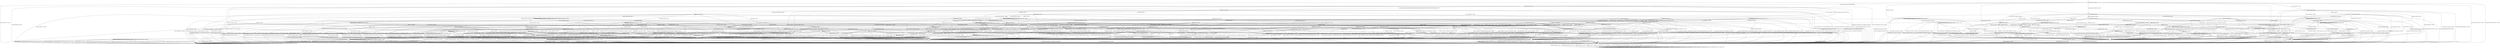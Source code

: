 digraph g {

	s0 [shape="circle" label="s0"];
	s1 [shape="circle" label="s1"];
	s2 [shape="circle" label="s2"];
	s3 [shape="circle" label="s3"];
	s4 [shape="circle" label="s4"];
	s5 [shape="circle" label="s5"];
	s6 [shape="circle" label="s6"];
	s7 [shape="circle" label="s7"];
	s8 [shape="circle" label="s8"];
	s9 [shape="circle" label="s9"];
	s10 [shape="circle" label="s10"];
	s11 [shape="circle" label="s11"];
	s12 [shape="circle" label="s12"];
	s13 [shape="circle" label="s13"];
	s14 [shape="circle" label="s14"];
	s15 [shape="circle" label="s15"];
	s16 [shape="circle" label="s16"];
	s17 [shape="circle" label="s17"];
	s18 [shape="circle" label="s18"];
	s19 [shape="circle" label="s19"];
	s20 [shape="circle" label="s20"];
	s21 [shape="circle" label="s21"];
	s22 [shape="circle" label="s22"];
	s23 [shape="circle" label="s23"];
	s24 [shape="circle" label="s24"];
	s25 [shape="circle" label="s25"];
	s26 [shape="circle" label="s26"];
	s27 [shape="circle" label="s27"];
	s28 [shape="circle" label="s28"];
	s29 [shape="circle" label="s29"];
	s30 [shape="circle" label="s30"];
	s31 [shape="circle" label="s31"];
	s32 [shape="circle" label="s32"];
	s33 [shape="circle" label="s33"];
	s34 [shape="circle" label="s34"];
	s35 [shape="circle" label="s35"];
	s36 [shape="circle" label="s36"];
	s37 [shape="circle" label="s37"];
	s38 [shape="circle" label="s38"];
	s39 [shape="circle" label="s39"];
	s40 [shape="circle" label="s40"];
	s41 [shape="circle" label="s41"];
	s42 [shape="circle" label="s42"];
	s43 [shape="circle" label="s43"];
	s44 [shape="circle" label="s44"];
	s45 [shape="circle" label="s45"];
	s46 [shape="circle" label="s46"];
	s47 [shape="circle" label="s47"];
	s48 [shape="circle" label="s48"];
	s49 [shape="circle" label="s49"];
	s50 [shape="circle" label="s50"];
	s51 [shape="circle" label="s51"];
	s52 [shape="circle" label="s52"];
	s53 [shape="circle" label="s53"];
	s54 [shape="circle" label="s54"];
	s55 [shape="circle" label="s55"];
	s56 [shape="circle" label="s56"];
	s57 [shape="circle" label="s57"];
	s58 [shape="circle" label="s58"];
	s59 [shape="circle" label="s59"];
	s60 [shape="circle" label="s60"];
	s61 [shape="circle" label="s61"];
	s62 [shape="circle" label="s62"];
	s63 [shape="circle" label="s63"];
	s64 [shape="circle" label="s64"];
	s65 [shape="circle" label="s65"];
	s66 [shape="circle" label="s66"];
	s67 [shape="circle" label="s67"];
	s68 [shape="circle" label="s68"];
	s69 [shape="circle" label="s69"];
	s70 [shape="circle" label="s70"];
	s71 [shape="circle" label="s71"];
	s72 [shape="circle" label="s72"];
	s73 [shape="circle" label="s73"];
	s74 [shape="circle" label="s74"];
	s75 [shape="circle" label="s75"];
	s76 [shape="circle" label="s76"];
	s77 [shape="circle" label="s77"];
	s78 [shape="circle" label="s78"];
	s79 [shape="circle" label="s79"];
	s80 [shape="circle" label="s80"];
	s81 [shape="circle" label="s81"];
	s82 [shape="circle" label="s82"];
	s0 -> s2 [label="ECDH_CLIENT_HELLO / HELLO_VERIFY_REQUEST"];
	s0 -> s26 [label="ECDH_CLIENT_KEY_EXCHANGE / TIMEOUT"];
	s0 -> s1 [label="CHANGE_CIPHER_SPEC / TIMEOUT"];
	s0 -> s19 [label="FINISHED / TIMEOUT"];
	s0 -> s0 [label="APPLICATION / TIMEOUT"];
	s0 -> s35 [label="CERTIFICATE / TIMEOUT"];
	s0 -> s30 [label="EMPTY_CERTIFICATE / TIMEOUT"];
	s0 -> s19 [label="CERTIFICATE_VERIFY / TIMEOUT"];
	s0 -> s5 [label="Alert(WARNING,CLOSE_NOTIFY) / TIMEOUT"];
	s0 -> s5 [label="Alert(FATAL,UNEXPECTED_MESSAGE) / TIMEOUT"];
	s1 -> s1 [label="ECDH_CLIENT_HELLO / TIMEOUT"];
	s1 -> s1 [label="ECDH_CLIENT_KEY_EXCHANGE / TIMEOUT"];
	s1 -> s1 [label="CHANGE_CIPHER_SPEC / TIMEOUT"];
	s1 -> s1 [label="FINISHED / TIMEOUT"];
	s1 -> s1 [label="APPLICATION / TIMEOUT"];
	s1 -> s1 [label="CERTIFICATE / TIMEOUT"];
	s1 -> s1 [label="EMPTY_CERTIFICATE / TIMEOUT"];
	s1 -> s1 [label="CERTIFICATE_VERIFY / TIMEOUT"];
	s1 -> s1 [label="Alert(WARNING,CLOSE_NOTIFY) / TIMEOUT"];
	s1 -> s1 [label="Alert(FATAL,UNEXPECTED_MESSAGE) / TIMEOUT"];
	s2 -> s3 [label="ECDH_CLIENT_HELLO / SERVER_HELLO,CERTIFICATE,ECDHE_SERVER_KEY_EXCHANGE,CERTIFICATE_REQUEST,SERVER_HELLO_DONE"];
	s2 -> s22 [label="ECDH_CLIENT_KEY_EXCHANGE / TIMEOUT"];
	s2 -> s1 [label="CHANGE_CIPHER_SPEC / TIMEOUT"];
	s2 -> s4 [label="FINISHED / TIMEOUT"];
	s2 -> s2 [label="APPLICATION / TIMEOUT"];
	s2 -> s24 [label="CERTIFICATE / TIMEOUT"];
	s2 -> s16 [label="EMPTY_CERTIFICATE / TIMEOUT"];
	s2 -> s4 [label="CERTIFICATE_VERIFY / TIMEOUT"];
	s2 -> s5 [label="Alert(WARNING,CLOSE_NOTIFY) / Alert(WARNING,CLOSE_NOTIFY)"];
	s2 -> s5 [label="Alert(FATAL,UNEXPECTED_MESSAGE) / TIMEOUT"];
	s3 -> s5 [label="ECDH_CLIENT_HELLO / Alert(FATAL,UNEXPECTED_MESSAGE)"];
	s3 -> s20 [label="ECDH_CLIENT_KEY_EXCHANGE / TIMEOUT"];
	s3 -> s1 [label="CHANGE_CIPHER_SPEC / TIMEOUT"];
	s3 -> s4 [label="FINISHED / TIMEOUT"];
	s3 -> s3 [label="APPLICATION / TIMEOUT"];
	s3 -> s7 [label="CERTIFICATE / TIMEOUT"];
	s3 -> s11 [label="EMPTY_CERTIFICATE / TIMEOUT"];
	s3 -> s4 [label="CERTIFICATE_VERIFY / TIMEOUT"];
	s3 -> s5 [label="Alert(WARNING,CLOSE_NOTIFY) / Alert(WARNING,CLOSE_NOTIFY)"];
	s3 -> s5 [label="Alert(FATAL,UNEXPECTED_MESSAGE) / TIMEOUT"];
	s4 -> s4 [label="ECDH_CLIENT_HELLO / TIMEOUT"];
	s4 -> s4 [label="ECDH_CLIENT_KEY_EXCHANGE / TIMEOUT"];
	s4 -> s1 [label="CHANGE_CIPHER_SPEC / TIMEOUT"];
	s4 -> s4 [label="FINISHED / TIMEOUT"];
	s4 -> s4 [label="APPLICATION / TIMEOUT"];
	s4 -> s4 [label="CERTIFICATE / TIMEOUT"];
	s4 -> s4 [label="EMPTY_CERTIFICATE / TIMEOUT"];
	s4 -> s4 [label="CERTIFICATE_VERIFY / TIMEOUT"];
	s4 -> s5 [label="Alert(WARNING,CLOSE_NOTIFY) / Alert(WARNING,CLOSE_NOTIFY)"];
	s4 -> s5 [label="Alert(FATAL,UNEXPECTED_MESSAGE) / TIMEOUT"];
	s5 -> s6 [label="ECDH_CLIENT_HELLO / TIMEOUT"];
	s5 -> s6 [label="ECDH_CLIENT_KEY_EXCHANGE / TIMEOUT"];
	s5 -> s6 [label="CHANGE_CIPHER_SPEC / TIMEOUT"];
	s5 -> s6 [label="FINISHED / TIMEOUT"];
	s5 -> s6 [label="APPLICATION / TIMEOUT"];
	s5 -> s6 [label="CERTIFICATE / TIMEOUT"];
	s5 -> s6 [label="EMPTY_CERTIFICATE / TIMEOUT"];
	s5 -> s6 [label="CERTIFICATE_VERIFY / TIMEOUT"];
	s5 -> s6 [label="Alert(WARNING,CLOSE_NOTIFY) / TIMEOUT"];
	s5 -> s6 [label="Alert(FATAL,UNEXPECTED_MESSAGE) / TIMEOUT"];
	s6 -> s6 [label="ECDH_CLIENT_HELLO / SOCKET_CLOSED"];
	s6 -> s6 [label="ECDH_CLIENT_KEY_EXCHANGE / SOCKET_CLOSED"];
	s6 -> s6 [label="CHANGE_CIPHER_SPEC / SOCKET_CLOSED"];
	s6 -> s6 [label="FINISHED / SOCKET_CLOSED"];
	s6 -> s6 [label="APPLICATION / SOCKET_CLOSED"];
	s6 -> s6 [label="CERTIFICATE / SOCKET_CLOSED"];
	s6 -> s6 [label="EMPTY_CERTIFICATE / SOCKET_CLOSED"];
	s6 -> s6 [label="CERTIFICATE_VERIFY / SOCKET_CLOSED"];
	s6 -> s6 [label="Alert(WARNING,CLOSE_NOTIFY) / SOCKET_CLOSED"];
	s6 -> s6 [label="Alert(FATAL,UNEXPECTED_MESSAGE) / SOCKET_CLOSED"];
	s7 -> s24 [label="ECDH_CLIENT_HELLO / TIMEOUT"];
	s7 -> s8 [label="ECDH_CLIENT_KEY_EXCHANGE / TIMEOUT"];
	s7 -> s1 [label="CHANGE_CIPHER_SPEC / TIMEOUT"];
	s7 -> s24 [label="FINISHED / TIMEOUT"];
	s7 -> s7 [label="APPLICATION / TIMEOUT"];
	s7 -> s4 [label="CERTIFICATE / TIMEOUT"];
	s7 -> s4 [label="EMPTY_CERTIFICATE / TIMEOUT"];
	s7 -> s18 [label="CERTIFICATE_VERIFY / TIMEOUT"];
	s7 -> s5 [label="Alert(WARNING,CLOSE_NOTIFY) / Alert(WARNING,CLOSE_NOTIFY)"];
	s7 -> s5 [label="Alert(FATAL,UNEXPECTED_MESSAGE) / TIMEOUT"];
	s8 -> s25 [label="ECDH_CLIENT_HELLO / TIMEOUT"];
	s8 -> s4 [label="ECDH_CLIENT_KEY_EXCHANGE / TIMEOUT"];
	s8 -> s1 [label="CHANGE_CIPHER_SPEC / TIMEOUT"];
	s8 -> s25 [label="FINISHED / TIMEOUT"];
	s8 -> s8 [label="APPLICATION / TIMEOUT"];
	s8 -> s4 [label="CERTIFICATE / TIMEOUT"];
	s8 -> s4 [label="EMPTY_CERTIFICATE / TIMEOUT"];
	s8 -> s9 [label="CERTIFICATE_VERIFY / TIMEOUT"];
	s8 -> s5 [label="Alert(WARNING,CLOSE_NOTIFY) / Alert(WARNING,CLOSE_NOTIFY)"];
	s8 -> s5 [label="Alert(FATAL,UNEXPECTED_MESSAGE) / TIMEOUT"];
	s9 -> s17 [label="ECDH_CLIENT_HELLO / TIMEOUT"];
	s9 -> s4 [label="ECDH_CLIENT_KEY_EXCHANGE / TIMEOUT"];
	s9 -> s10 [label="CHANGE_CIPHER_SPEC / TIMEOUT"];
	s9 -> s64 [label="FINISHED / TIMEOUT"];
	s9 -> s9 [label="APPLICATION / TIMEOUT"];
	s9 -> s4 [label="CERTIFICATE / TIMEOUT"];
	s9 -> s4 [label="EMPTY_CERTIFICATE / TIMEOUT"];
	s9 -> s4 [label="CERTIFICATE_VERIFY / TIMEOUT"];
	s9 -> s5 [label="Alert(WARNING,CLOSE_NOTIFY) / Alert(WARNING,CLOSE_NOTIFY)"];
	s9 -> s5 [label="Alert(FATAL,UNEXPECTED_MESSAGE) / TIMEOUT"];
	s10 -> s4 [label="ECDH_CLIENT_HELLO / TIMEOUT"];
	s10 -> s4 [label="ECDH_CLIENT_KEY_EXCHANGE / TIMEOUT"];
	s10 -> s1 [label="CHANGE_CIPHER_SPEC / TIMEOUT"];
	s10 -> s15 [label="FINISHED / CHANGE_CIPHER_SPEC,FINISHED,CHANGE_CIPHER_SPEC,FINISHED"];
	s10 -> s10 [label="APPLICATION / TIMEOUT"];
	s10 -> s4 [label="CERTIFICATE / TIMEOUT"];
	s10 -> s4 [label="EMPTY_CERTIFICATE / TIMEOUT"];
	s10 -> s4 [label="CERTIFICATE_VERIFY / TIMEOUT"];
	s10 -> s10 [label="Alert(WARNING,CLOSE_NOTIFY) / TIMEOUT"];
	s10 -> s10 [label="Alert(FATAL,UNEXPECTED_MESSAGE) / TIMEOUT"];
	s11 -> s71 [label="ECDH_CLIENT_HELLO / TIMEOUT"];
	s11 -> s31 [label="ECDH_CLIENT_KEY_EXCHANGE / TIMEOUT"];
	s11 -> s14 [label="CHANGE_CIPHER_SPEC / TIMEOUT"];
	s11 -> s39 [label="FINISHED / TIMEOUT"];
	s11 -> s11 [label="APPLICATION / TIMEOUT"];
	s11 -> s4 [label="CERTIFICATE / TIMEOUT"];
	s11 -> s4 [label="EMPTY_CERTIFICATE / TIMEOUT"];
	s11 -> s12 [label="CERTIFICATE_VERIFY / TIMEOUT"];
	s11 -> s5 [label="Alert(WARNING,CLOSE_NOTIFY) / Alert(WARNING,CLOSE_NOTIFY)"];
	s11 -> s5 [label="Alert(FATAL,UNEXPECTED_MESSAGE) / TIMEOUT"];
	s12 -> s69 [label="ECDH_CLIENT_HELLO / TIMEOUT"];
	s12 -> s61 [label="ECDH_CLIENT_KEY_EXCHANGE / TIMEOUT"];
	s12 -> s13 [label="CHANGE_CIPHER_SPEC / TIMEOUT"];
	s12 -> s54 [label="FINISHED / TIMEOUT"];
	s12 -> s12 [label="APPLICATION / TIMEOUT"];
	s12 -> s4 [label="CERTIFICATE / TIMEOUT"];
	s12 -> s4 [label="EMPTY_CERTIFICATE / TIMEOUT"];
	s12 -> s4 [label="CERTIFICATE_VERIFY / TIMEOUT"];
	s12 -> s5 [label="Alert(WARNING,CLOSE_NOTIFY) / Alert(WARNING,CLOSE_NOTIFY)"];
	s12 -> s5 [label="Alert(FATAL,UNEXPECTED_MESSAGE) / TIMEOUT"];
	s13 -> s5 [label="ECDH_CLIENT_HELLO / Alert(FATAL,HANDSHAKE_FAILURE)"];
	s13 -> s5 [label="ECDH_CLIENT_KEY_EXCHANGE / Alert(FATAL,HANDSHAKE_FAILURE)"];
	s13 -> s1 [label="CHANGE_CIPHER_SPEC / TIMEOUT"];
	s13 -> s5 [label="FINISHED / Alert(FATAL,HANDSHAKE_FAILURE)"];
	s13 -> s13 [label="APPLICATION / TIMEOUT"];
	s13 -> s5 [label="CERTIFICATE / Alert(FATAL,HANDSHAKE_FAILURE)"];
	s13 -> s5 [label="EMPTY_CERTIFICATE / Alert(FATAL,HANDSHAKE_FAILURE)"];
	s13 -> s5 [label="CERTIFICATE_VERIFY / Alert(FATAL,HANDSHAKE_FAILURE)"];
	s13 -> s13 [label="Alert(WARNING,CLOSE_NOTIFY) / TIMEOUT"];
	s13 -> s13 [label="Alert(FATAL,UNEXPECTED_MESSAGE) / TIMEOUT"];
	s14 -> s5 [label="ECDH_CLIENT_HELLO / Alert(FATAL,UNEXPECTED_MESSAGE)"];
	s14 -> s5 [label="ECDH_CLIENT_KEY_EXCHANGE / Alert(FATAL,UNEXPECTED_MESSAGE)"];
	s14 -> s1 [label="CHANGE_CIPHER_SPEC / TIMEOUT"];
	s14 -> s5 [label="FINISHED / Alert(FATAL,UNEXPECTED_MESSAGE)"];
	s14 -> s14 [label="APPLICATION / TIMEOUT"];
	s14 -> s5 [label="CERTIFICATE / Alert(FATAL,UNEXPECTED_MESSAGE)"];
	s14 -> s5 [label="EMPTY_CERTIFICATE / Alert(FATAL,UNEXPECTED_MESSAGE)"];
	s14 -> s5 [label="CERTIFICATE_VERIFY / Alert(FATAL,UNEXPECTED_MESSAGE)"];
	s14 -> s14 [label="Alert(WARNING,CLOSE_NOTIFY) / TIMEOUT"];
	s14 -> s14 [label="Alert(FATAL,UNEXPECTED_MESSAGE) / TIMEOUT"];
	s15 -> s15 [label="ECDH_CLIENT_HELLO / TIMEOUT"];
	s15 -> s15 [label="ECDH_CLIENT_KEY_EXCHANGE / TIMEOUT"];
	s15 -> s1 [label="CHANGE_CIPHER_SPEC / TIMEOUT"];
	s15 -> s15 [label="FINISHED / TIMEOUT"];
	s15 -> s5 [label="APPLICATION / APPLICATION"];
	s15 -> s15 [label="CERTIFICATE / TIMEOUT"];
	s15 -> s15 [label="EMPTY_CERTIFICATE / TIMEOUT"];
	s15 -> s15 [label="CERTIFICATE_VERIFY / TIMEOUT"];
	s15 -> s5 [label="Alert(WARNING,CLOSE_NOTIFY) / TIMEOUT"];
	s15 -> s5 [label="Alert(FATAL,UNEXPECTED_MESSAGE) / TIMEOUT"];
	s16 -> s71 [label="ECDH_CLIENT_HELLO / TIMEOUT"];
	s16 -> s52 [label="ECDH_CLIENT_KEY_EXCHANGE / TIMEOUT"];
	s16 -> s14 [label="CHANGE_CIPHER_SPEC / TIMEOUT"];
	s16 -> s39 [label="FINISHED / TIMEOUT"];
	s16 -> s16 [label="APPLICATION / TIMEOUT"];
	s16 -> s4 [label="CERTIFICATE / TIMEOUT"];
	s16 -> s4 [label="EMPTY_CERTIFICATE / TIMEOUT"];
	s16 -> s42 [label="CERTIFICATE_VERIFY / TIMEOUT"];
	s16 -> s5 [label="Alert(WARNING,CLOSE_NOTIFY) / Alert(WARNING,CLOSE_NOTIFY)"];
	s16 -> s5 [label="Alert(FATAL,UNEXPECTED_MESSAGE) / TIMEOUT"];
	s17 -> s4 [label="ECDH_CLIENT_HELLO / TIMEOUT"];
	s17 -> s4 [label="ECDH_CLIENT_KEY_EXCHANGE / TIMEOUT"];
	s17 -> s14 [label="CHANGE_CIPHER_SPEC / TIMEOUT"];
	s17 -> s45 [label="FINISHED / TIMEOUT"];
	s17 -> s17 [label="APPLICATION / TIMEOUT"];
	s17 -> s4 [label="CERTIFICATE / TIMEOUT"];
	s17 -> s4 [label="EMPTY_CERTIFICATE / TIMEOUT"];
	s17 -> s4 [label="CERTIFICATE_VERIFY / TIMEOUT"];
	s17 -> s5 [label="Alert(WARNING,CLOSE_NOTIFY) / Alert(WARNING,CLOSE_NOTIFY)"];
	s17 -> s5 [label="Alert(FATAL,UNEXPECTED_MESSAGE) / TIMEOUT"];
	s18 -> s76 [label="ECDH_CLIENT_HELLO / TIMEOUT"];
	s18 -> s9 [label="ECDH_CLIENT_KEY_EXCHANGE / TIMEOUT"];
	s18 -> s14 [label="CHANGE_CIPHER_SPEC / TIMEOUT"];
	s18 -> s63 [label="FINISHED / TIMEOUT"];
	s18 -> s18 [label="APPLICATION / TIMEOUT"];
	s18 -> s4 [label="CERTIFICATE / TIMEOUT"];
	s18 -> s4 [label="EMPTY_CERTIFICATE / TIMEOUT"];
	s18 -> s4 [label="CERTIFICATE_VERIFY / TIMEOUT"];
	s18 -> s5 [label="Alert(WARNING,CLOSE_NOTIFY) / Alert(WARNING,CLOSE_NOTIFY)"];
	s18 -> s5 [label="Alert(FATAL,UNEXPECTED_MESSAGE) / TIMEOUT"];
	s19 -> s19 [label="ECDH_CLIENT_HELLO / TIMEOUT"];
	s19 -> s19 [label="ECDH_CLIENT_KEY_EXCHANGE / TIMEOUT"];
	s19 -> s1 [label="CHANGE_CIPHER_SPEC / TIMEOUT"];
	s19 -> s19 [label="FINISHED / TIMEOUT"];
	s19 -> s19 [label="APPLICATION / TIMEOUT"];
	s19 -> s19 [label="CERTIFICATE / TIMEOUT"];
	s19 -> s19 [label="EMPTY_CERTIFICATE / TIMEOUT"];
	s19 -> s19 [label="CERTIFICATE_VERIFY / TIMEOUT"];
	s19 -> s5 [label="Alert(WARNING,CLOSE_NOTIFY) / TIMEOUT"];
	s19 -> s5 [label="Alert(FATAL,UNEXPECTED_MESSAGE) / TIMEOUT"];
	s20 -> s29 [label="ECDH_CLIENT_HELLO / TIMEOUT"];
	s20 -> s4 [label="ECDH_CLIENT_KEY_EXCHANGE / TIMEOUT"];
	s20 -> s21 [label="CHANGE_CIPHER_SPEC / TIMEOUT"];
	s20 -> s34 [label="FINISHED / TIMEOUT"];
	s20 -> s20 [label="APPLICATION / TIMEOUT"];
	s20 -> s32 [label="CERTIFICATE / TIMEOUT"];
	s20 -> s31 [label="EMPTY_CERTIFICATE / TIMEOUT"];
	s20 -> s44 [label="CERTIFICATE_VERIFY / TIMEOUT"];
	s20 -> s5 [label="Alert(WARNING,CLOSE_NOTIFY) / Alert(WARNING,CLOSE_NOTIFY)"];
	s20 -> s5 [label="Alert(FATAL,UNEXPECTED_MESSAGE) / TIMEOUT"];
	s21 -> s29 [label="ECDH_CLIENT_HELLO / TIMEOUT"];
	s21 -> s4 [label="ECDH_CLIENT_KEY_EXCHANGE / TIMEOUT"];
	s21 -> s1 [label="CHANGE_CIPHER_SPEC / TIMEOUT"];
	s21 -> s15 [label="FINISHED / CHANGE_CIPHER_SPEC,FINISHED,CHANGE_CIPHER_SPEC,FINISHED"];
	s21 -> s21 [label="APPLICATION / TIMEOUT"];
	s21 -> s55 [label="CERTIFICATE / TIMEOUT"];
	s21 -> s33 [label="EMPTY_CERTIFICATE / TIMEOUT"];
	s21 -> s23 [label="CERTIFICATE_VERIFY / TIMEOUT"];
	s21 -> s21 [label="Alert(WARNING,CLOSE_NOTIFY) / TIMEOUT"];
	s21 -> s21 [label="Alert(FATAL,UNEXPECTED_MESSAGE) / TIMEOUT"];
	s22 -> s29 [label="ECDH_CLIENT_HELLO / TIMEOUT"];
	s22 -> s4 [label="ECDH_CLIENT_KEY_EXCHANGE / TIMEOUT"];
	s22 -> s14 [label="CHANGE_CIPHER_SPEC / TIMEOUT"];
	s22 -> s34 [label="FINISHED / TIMEOUT"];
	s22 -> s22 [label="APPLICATION / TIMEOUT"];
	s22 -> s52 [label="CERTIFICATE / TIMEOUT"];
	s22 -> s52 [label="EMPTY_CERTIFICATE / TIMEOUT"];
	s22 -> s22 [label="CERTIFICATE_VERIFY / TIMEOUT"];
	s22 -> s5 [label="Alert(WARNING,CLOSE_NOTIFY) / Alert(WARNING,CLOSE_NOTIFY)"];
	s22 -> s5 [label="Alert(FATAL,UNEXPECTED_MESSAGE) / TIMEOUT"];
	s23 -> s23 [label="ECDH_CLIENT_HELLO / TIMEOUT"];
	s23 -> s4 [label="ECDH_CLIENT_KEY_EXCHANGE / TIMEOUT"];
	s23 -> s13 [label="CHANGE_CIPHER_SPEC / TIMEOUT"];
	s23 -> s74 [label="FINISHED / TIMEOUT"];
	s23 -> s4 [label="APPLICATION / TIMEOUT"];
	s23 -> s46 [label="CERTIFICATE / TIMEOUT"];
	s23 -> s46 [label="EMPTY_CERTIFICATE / TIMEOUT"];
	s23 -> s4 [label="CERTIFICATE_VERIFY / TIMEOUT"];
	s23 -> s5 [label="Alert(WARNING,CLOSE_NOTIFY) / Alert(WARNING,CLOSE_NOTIFY)"];
	s23 -> s5 [label="Alert(FATAL,UNEXPECTED_MESSAGE) / TIMEOUT"];
	s24 -> s24 [label="ECDH_CLIENT_HELLO / TIMEOUT"];
	s24 -> s25 [label="ECDH_CLIENT_KEY_EXCHANGE / TIMEOUT"];
	s24 -> s1 [label="CHANGE_CIPHER_SPEC / TIMEOUT"];
	s24 -> s24 [label="FINISHED / TIMEOUT"];
	s24 -> s24 [label="APPLICATION / TIMEOUT"];
	s24 -> s4 [label="CERTIFICATE / TIMEOUT"];
	s24 -> s4 [label="EMPTY_CERTIFICATE / TIMEOUT"];
	s24 -> s42 [label="CERTIFICATE_VERIFY / TIMEOUT"];
	s24 -> s5 [label="Alert(WARNING,CLOSE_NOTIFY) / Alert(WARNING,CLOSE_NOTIFY)"];
	s24 -> s5 [label="Alert(FATAL,UNEXPECTED_MESSAGE) / TIMEOUT"];
	s25 -> s25 [label="ECDH_CLIENT_HELLO / TIMEOUT"];
	s25 -> s4 [label="ECDH_CLIENT_KEY_EXCHANGE / TIMEOUT"];
	s25 -> s1 [label="CHANGE_CIPHER_SPEC / TIMEOUT"];
	s25 -> s25 [label="FINISHED / TIMEOUT"];
	s25 -> s25 [label="APPLICATION / TIMEOUT"];
	s25 -> s4 [label="CERTIFICATE / TIMEOUT"];
	s25 -> s4 [label="EMPTY_CERTIFICATE / TIMEOUT"];
	s25 -> s43 [label="CERTIFICATE_VERIFY / TIMEOUT"];
	s25 -> s5 [label="Alert(WARNING,CLOSE_NOTIFY) / Alert(WARNING,CLOSE_NOTIFY)"];
	s25 -> s5 [label="Alert(FATAL,UNEXPECTED_MESSAGE) / TIMEOUT"];
	s26 -> s62 [label="ECDH_CLIENT_HELLO / TIMEOUT"];
	s26 -> s19 [label="ECDH_CLIENT_KEY_EXCHANGE / TIMEOUT"];
	s26 -> s28 [label="CHANGE_CIPHER_SPEC / TIMEOUT"];
	s26 -> s38 [label="FINISHED / TIMEOUT"];
	s26 -> s26 [label="APPLICATION / TIMEOUT"];
	s26 -> s60 [label="CERTIFICATE / TIMEOUT"];
	s26 -> s60 [label="EMPTY_CERTIFICATE / TIMEOUT"];
	s26 -> s27 [label="CERTIFICATE_VERIFY / TIMEOUT"];
	s26 -> s5 [label="Alert(WARNING,CLOSE_NOTIFY) / TIMEOUT"];
	s26 -> s5 [label="Alert(FATAL,UNEXPECTED_MESSAGE) / TIMEOUT"];
	s27 -> s72 [label="ECDH_CLIENT_HELLO / TIMEOUT"];
	s27 -> s19 [label="ECDH_CLIENT_KEY_EXCHANGE / TIMEOUT"];
	s27 -> s28 [label="CHANGE_CIPHER_SPEC / TIMEOUT"];
	s27 -> s47 [label="FINISHED / TIMEOUT"];
	s27 -> s27 [label="APPLICATION / TIMEOUT"];
	s27 -> s53 [label="CERTIFICATE / TIMEOUT"];
	s27 -> s53 [label="EMPTY_CERTIFICATE / TIMEOUT"];
	s27 -> s19 [label="CERTIFICATE_VERIFY / TIMEOUT"];
	s27 -> s5 [label="Alert(WARNING,CLOSE_NOTIFY) / TIMEOUT"];
	s27 -> s5 [label="Alert(FATAL,UNEXPECTED_MESSAGE) / TIMEOUT"];
	s28 -> s5 [label="ECDH_CLIENT_HELLO / TIMEOUT"];
	s28 -> s5 [label="ECDH_CLIENT_KEY_EXCHANGE / TIMEOUT"];
	s28 -> s1 [label="CHANGE_CIPHER_SPEC / TIMEOUT"];
	s28 -> s5 [label="FINISHED / TIMEOUT"];
	s28 -> s28 [label="APPLICATION / TIMEOUT"];
	s28 -> s5 [label="CERTIFICATE / TIMEOUT"];
	s28 -> s5 [label="EMPTY_CERTIFICATE / TIMEOUT"];
	s28 -> s5 [label="CERTIFICATE_VERIFY / TIMEOUT"];
	s28 -> s28 [label="Alert(WARNING,CLOSE_NOTIFY) / TIMEOUT"];
	s28 -> s28 [label="Alert(FATAL,UNEXPECTED_MESSAGE) / TIMEOUT"];
	s29 -> s4 [label="ECDH_CLIENT_HELLO / TIMEOUT"];
	s29 -> s4 [label="ECDH_CLIENT_KEY_EXCHANGE / TIMEOUT"];
	s29 -> s14 [label="CHANGE_CIPHER_SPEC / TIMEOUT"];
	s29 -> s58 [label="FINISHED / TIMEOUT"];
	s29 -> s29 [label="APPLICATION / TIMEOUT"];
	s29 -> s50 [label="CERTIFICATE / TIMEOUT"];
	s29 -> s50 [label="EMPTY_CERTIFICATE / TIMEOUT"];
	s29 -> s29 [label="CERTIFICATE_VERIFY / TIMEOUT"];
	s29 -> s5 [label="Alert(WARNING,CLOSE_NOTIFY) / Alert(WARNING,CLOSE_NOTIFY)"];
	s29 -> s5 [label="Alert(FATAL,UNEXPECTED_MESSAGE) / TIMEOUT"];
	s30 -> s68 [label="ECDH_CLIENT_HELLO / TIMEOUT"];
	s30 -> s60 [label="ECDH_CLIENT_KEY_EXCHANGE / TIMEOUT"];
	s30 -> s28 [label="CHANGE_CIPHER_SPEC / TIMEOUT"];
	s30 -> s79 [label="FINISHED / TIMEOUT"];
	s30 -> s30 [label="APPLICATION / TIMEOUT"];
	s30 -> s19 [label="CERTIFICATE / TIMEOUT"];
	s30 -> s19 [label="EMPTY_CERTIFICATE / TIMEOUT"];
	s30 -> s41 [label="CERTIFICATE_VERIFY / TIMEOUT"];
	s30 -> s5 [label="Alert(WARNING,CLOSE_NOTIFY) / TIMEOUT"];
	s30 -> s5 [label="Alert(FATAL,UNEXPECTED_MESSAGE) / TIMEOUT"];
	s31 -> s50 [label="ECDH_CLIENT_HELLO / TIMEOUT"];
	s31 -> s4 [label="ECDH_CLIENT_KEY_EXCHANGE / TIMEOUT"];
	s31 -> s10 [label="CHANGE_CIPHER_SPEC / TIMEOUT"];
	s31 -> s49 [label="FINISHED / TIMEOUT"];
	s31 -> s31 [label="APPLICATION / TIMEOUT"];
	s31 -> s4 [label="CERTIFICATE / TIMEOUT"];
	s31 -> s4 [label="EMPTY_CERTIFICATE / TIMEOUT"];
	s31 -> s61 [label="CERTIFICATE_VERIFY / TIMEOUT"];
	s31 -> s5 [label="Alert(WARNING,CLOSE_NOTIFY) / Alert(WARNING,CLOSE_NOTIFY)"];
	s31 -> s5 [label="Alert(FATAL,UNEXPECTED_MESSAGE) / TIMEOUT"];
	s32 -> s50 [label="ECDH_CLIENT_HELLO / TIMEOUT"];
	s32 -> s4 [label="ECDH_CLIENT_KEY_EXCHANGE / TIMEOUT"];
	s32 -> s10 [label="CHANGE_CIPHER_SPEC / TIMEOUT"];
	s32 -> s49 [label="FINISHED / TIMEOUT"];
	s32 -> s32 [label="APPLICATION / TIMEOUT"];
	s32 -> s4 [label="CERTIFICATE / TIMEOUT"];
	s32 -> s4 [label="EMPTY_CERTIFICATE / TIMEOUT"];
	s32 -> s9 [label="CERTIFICATE_VERIFY / TIMEOUT"];
	s32 -> s5 [label="Alert(WARNING,CLOSE_NOTIFY) / Alert(WARNING,CLOSE_NOTIFY)"];
	s32 -> s5 [label="Alert(FATAL,UNEXPECTED_MESSAGE) / TIMEOUT"];
	s33 -> s50 [label="ECDH_CLIENT_HELLO / TIMEOUT"];
	s33 -> s4 [label="ECDH_CLIENT_KEY_EXCHANGE / TIMEOUT"];
	s33 -> s14 [label="CHANGE_CIPHER_SPEC / TIMEOUT"];
	s33 -> s36 [label="FINISHED / TIMEOUT"];
	s33 -> s4 [label="APPLICATION / TIMEOUT"];
	s33 -> s4 [label="CERTIFICATE / TIMEOUT"];
	s33 -> s4 [label="EMPTY_CERTIFICATE / TIMEOUT"];
	s33 -> s46 [label="CERTIFICATE_VERIFY / TIMEOUT"];
	s33 -> s5 [label="Alert(WARNING,CLOSE_NOTIFY) / Alert(WARNING,CLOSE_NOTIFY)"];
	s33 -> s5 [label="Alert(FATAL,UNEXPECTED_MESSAGE) / TIMEOUT"];
	s34 -> s58 [label="ECDH_CLIENT_HELLO / TIMEOUT"];
	s34 -> s4 [label="ECDH_CLIENT_KEY_EXCHANGE / TIMEOUT"];
	s34 -> s14 [label="CHANGE_CIPHER_SPEC / TIMEOUT"];
	s34 -> s4 [label="FINISHED / TIMEOUT"];
	s34 -> s34 [label="APPLICATION / TIMEOUT"];
	s34 -> s49 [label="CERTIFICATE / TIMEOUT"];
	s34 -> s49 [label="EMPTY_CERTIFICATE / TIMEOUT"];
	s34 -> s34 [label="CERTIFICATE_VERIFY / TIMEOUT"];
	s34 -> s5 [label="Alert(WARNING,CLOSE_NOTIFY) / Alert(WARNING,CLOSE_NOTIFY)"];
	s34 -> s5 [label="Alert(FATAL,UNEXPECTED_MESSAGE) / TIMEOUT"];
	s35 -> s35 [label="ECDH_CLIENT_HELLO / TIMEOUT"];
	s35 -> s77 [label="ECDH_CLIENT_KEY_EXCHANGE / TIMEOUT"];
	s35 -> s1 [label="CHANGE_CIPHER_SPEC / TIMEOUT"];
	s35 -> s35 [label="FINISHED / TIMEOUT"];
	s35 -> s35 [label="APPLICATION / TIMEOUT"];
	s35 -> s19 [label="CERTIFICATE / TIMEOUT"];
	s35 -> s19 [label="EMPTY_CERTIFICATE / TIMEOUT"];
	s35 -> s41 [label="CERTIFICATE_VERIFY / TIMEOUT"];
	s35 -> s5 [label="Alert(WARNING,CLOSE_NOTIFY) / TIMEOUT"];
	s35 -> s5 [label="Alert(FATAL,UNEXPECTED_MESSAGE) / TIMEOUT"];
	s36 -> s36 [label="ECDH_CLIENT_HELLO / TIMEOUT"];
	s36 -> s4 [label="ECDH_CLIENT_KEY_EXCHANGE / TIMEOUT"];
	s36 -> s37 [label="CHANGE_CIPHER_SPEC / TIMEOUT"];
	s36 -> s4 [label="FINISHED / TIMEOUT"];
	s36 -> s4 [label="APPLICATION / TIMEOUT"];
	s36 -> s4 [label="CERTIFICATE / TIMEOUT"];
	s36 -> s4 [label="EMPTY_CERTIFICATE / TIMEOUT"];
	s36 -> s40 [label="CERTIFICATE_VERIFY / TIMEOUT"];
	s36 -> s5 [label="Alert(WARNING,CLOSE_NOTIFY) / Alert(WARNING,CLOSE_NOTIFY)"];
	s36 -> s5 [label="Alert(FATAL,UNEXPECTED_MESSAGE) / TIMEOUT"];
	s37 -> s1 [label="ECDH_CLIENT_HELLO / CHANGE_CIPHER_SPEC,FINISHED,CHANGE_CIPHER_SPEC,FINISHED"];
	s37 -> s1 [label="ECDH_CLIENT_KEY_EXCHANGE / CHANGE_CIPHER_SPEC,FINISHED,CHANGE_CIPHER_SPEC,FINISHED"];
	s37 -> s1 [label="CHANGE_CIPHER_SPEC / TIMEOUT"];
	s37 -> s1 [label="FINISHED / CHANGE_CIPHER_SPEC,FINISHED,CHANGE_CIPHER_SPEC,FINISHED"];
	s37 -> s37 [label="APPLICATION / TIMEOUT"];
	s37 -> s1 [label="CERTIFICATE / CHANGE_CIPHER_SPEC,FINISHED,CHANGE_CIPHER_SPEC,FINISHED"];
	s37 -> s1 [label="EMPTY_CERTIFICATE / CHANGE_CIPHER_SPEC,FINISHED,CHANGE_CIPHER_SPEC,FINISHED"];
	s37 -> s1 [label="CERTIFICATE_VERIFY / CHANGE_CIPHER_SPEC,FINISHED,CHANGE_CIPHER_SPEC,FINISHED"];
	s37 -> s37 [label="Alert(WARNING,CLOSE_NOTIFY) / TIMEOUT"];
	s37 -> s37 [label="Alert(FATAL,UNEXPECTED_MESSAGE) / TIMEOUT"];
	s38 -> s38 [label="ECDH_CLIENT_HELLO / TIMEOUT"];
	s38 -> s19 [label="ECDH_CLIENT_KEY_EXCHANGE / TIMEOUT"];
	s38 -> s28 [label="CHANGE_CIPHER_SPEC / TIMEOUT"];
	s38 -> s19 [label="FINISHED / TIMEOUT"];
	s38 -> s38 [label="APPLICATION / TIMEOUT"];
	s38 -> s48 [label="CERTIFICATE / TIMEOUT"];
	s38 -> s48 [label="EMPTY_CERTIFICATE / TIMEOUT"];
	s38 -> s47 [label="CERTIFICATE_VERIFY / TIMEOUT"];
	s38 -> s5 [label="Alert(WARNING,CLOSE_NOTIFY) / TIMEOUT"];
	s38 -> s5 [label="Alert(FATAL,UNEXPECTED_MESSAGE) / TIMEOUT"];
	s39 -> s78 [label="ECDH_CLIENT_HELLO / TIMEOUT"];
	s39 -> s49 [label="ECDH_CLIENT_KEY_EXCHANGE / TIMEOUT"];
	s39 -> s14 [label="CHANGE_CIPHER_SPEC / TIMEOUT"];
	s39 -> s4 [label="FINISHED / TIMEOUT"];
	s39 -> s39 [label="APPLICATION / TIMEOUT"];
	s39 -> s4 [label="CERTIFICATE / TIMEOUT"];
	s39 -> s4 [label="EMPTY_CERTIFICATE / TIMEOUT"];
	s39 -> s63 [label="CERTIFICATE_VERIFY / TIMEOUT"];
	s39 -> s5 [label="Alert(WARNING,CLOSE_NOTIFY) / Alert(WARNING,CLOSE_NOTIFY)"];
	s39 -> s5 [label="Alert(FATAL,UNEXPECTED_MESSAGE) / TIMEOUT"];
	s40 -> s40 [label="ECDH_CLIENT_HELLO / TIMEOUT"];
	s40 -> s4 [label="ECDH_CLIENT_KEY_EXCHANGE / TIMEOUT"];
	s40 -> s37 [label="CHANGE_CIPHER_SPEC / TIMEOUT"];
	s40 -> s4 [label="FINISHED / TIMEOUT"];
	s40 -> s4 [label="APPLICATION / TIMEOUT"];
	s40 -> s4 [label="CERTIFICATE / TIMEOUT"];
	s40 -> s4 [label="EMPTY_CERTIFICATE / TIMEOUT"];
	s40 -> s4 [label="CERTIFICATE_VERIFY / TIMEOUT"];
	s40 -> s5 [label="Alert(WARNING,CLOSE_NOTIFY) / Alert(WARNING,CLOSE_NOTIFY)"];
	s40 -> s5 [label="Alert(FATAL,UNEXPECTED_MESSAGE) / TIMEOUT"];
	s41 -> s41 [label="ECDH_CLIENT_HELLO / TIMEOUT"];
	s41 -> s53 [label="ECDH_CLIENT_KEY_EXCHANGE / TIMEOUT"];
	s41 -> s28 [label="CHANGE_CIPHER_SPEC / TIMEOUT"];
	s41 -> s41 [label="FINISHED / TIMEOUT"];
	s41 -> s41 [label="APPLICATION / TIMEOUT"];
	s41 -> s19 [label="CERTIFICATE / TIMEOUT"];
	s41 -> s19 [label="EMPTY_CERTIFICATE / TIMEOUT"];
	s41 -> s19 [label="CERTIFICATE_VERIFY / TIMEOUT"];
	s41 -> s5 [label="Alert(WARNING,CLOSE_NOTIFY) / TIMEOUT"];
	s41 -> s5 [label="Alert(FATAL,UNEXPECTED_MESSAGE) / TIMEOUT"];
	s42 -> s76 [label="ECDH_CLIENT_HELLO / TIMEOUT"];
	s42 -> s43 [label="ECDH_CLIENT_KEY_EXCHANGE / TIMEOUT"];
	s42 -> s14 [label="CHANGE_CIPHER_SPEC / TIMEOUT"];
	s42 -> s63 [label="FINISHED / TIMEOUT"];
	s42 -> s42 [label="APPLICATION / TIMEOUT"];
	s42 -> s4 [label="CERTIFICATE / TIMEOUT"];
	s42 -> s4 [label="EMPTY_CERTIFICATE / TIMEOUT"];
	s42 -> s4 [label="CERTIFICATE_VERIFY / TIMEOUT"];
	s42 -> s5 [label="Alert(WARNING,CLOSE_NOTIFY) / Alert(WARNING,CLOSE_NOTIFY)"];
	s42 -> s5 [label="Alert(FATAL,UNEXPECTED_MESSAGE) / TIMEOUT"];
	s43 -> s17 [label="ECDH_CLIENT_HELLO / TIMEOUT"];
	s43 -> s4 [label="ECDH_CLIENT_KEY_EXCHANGE / TIMEOUT"];
	s43 -> s14 [label="CHANGE_CIPHER_SPEC / TIMEOUT"];
	s43 -> s64 [label="FINISHED / TIMEOUT"];
	s43 -> s43 [label="APPLICATION / TIMEOUT"];
	s43 -> s4 [label="CERTIFICATE / TIMEOUT"];
	s43 -> s4 [label="EMPTY_CERTIFICATE / TIMEOUT"];
	s43 -> s4 [label="CERTIFICATE_VERIFY / TIMEOUT"];
	s43 -> s5 [label="Alert(WARNING,CLOSE_NOTIFY) / Alert(WARNING,CLOSE_NOTIFY)"];
	s43 -> s5 [label="Alert(FATAL,UNEXPECTED_MESSAGE) / TIMEOUT"];
	s44 -> s44 [label="ECDH_CLIENT_HELLO / TIMEOUT"];
	s44 -> s4 [label="ECDH_CLIENT_KEY_EXCHANGE / TIMEOUT"];
	s44 -> s13 [label="CHANGE_CIPHER_SPEC / TIMEOUT"];
	s44 -> s67 [label="FINISHED / TIMEOUT"];
	s44 -> s44 [label="APPLICATION / TIMEOUT"];
	s44 -> s61 [label="CERTIFICATE / TIMEOUT"];
	s44 -> s61 [label="EMPTY_CERTIFICATE / TIMEOUT"];
	s44 -> s4 [label="CERTIFICATE_VERIFY / TIMEOUT"];
	s44 -> s5 [label="Alert(WARNING,CLOSE_NOTIFY) / Alert(WARNING,CLOSE_NOTIFY)"];
	s44 -> s5 [label="Alert(FATAL,UNEXPECTED_MESSAGE) / TIMEOUT"];
	s45 -> s4 [label="ECDH_CLIENT_HELLO / TIMEOUT"];
	s45 -> s4 [label="ECDH_CLIENT_KEY_EXCHANGE / TIMEOUT"];
	s45 -> s14 [label="CHANGE_CIPHER_SPEC / TIMEOUT"];
	s45 -> s4 [label="FINISHED / TIMEOUT"];
	s45 -> s45 [label="APPLICATION / TIMEOUT"];
	s45 -> s4 [label="CERTIFICATE / TIMEOUT"];
	s45 -> s4 [label="EMPTY_CERTIFICATE / TIMEOUT"];
	s45 -> s4 [label="CERTIFICATE_VERIFY / TIMEOUT"];
	s45 -> s5 [label="Alert(WARNING,CLOSE_NOTIFY) / Alert(WARNING,CLOSE_NOTIFY)"];
	s45 -> s5 [label="Alert(FATAL,UNEXPECTED_MESSAGE) / TIMEOUT"];
	s46 -> s46 [label="ECDH_CLIENT_HELLO / TIMEOUT"];
	s46 -> s4 [label="ECDH_CLIENT_KEY_EXCHANGE / TIMEOUT"];
	s46 -> s13 [label="CHANGE_CIPHER_SPEC / TIMEOUT"];
	s46 -> s46 [label="FINISHED / TIMEOUT"];
	s46 -> s4 [label="APPLICATION / TIMEOUT"];
	s46 -> s4 [label="CERTIFICATE / TIMEOUT"];
	s46 -> s4 [label="EMPTY_CERTIFICATE / TIMEOUT"];
	s46 -> s4 [label="CERTIFICATE_VERIFY / TIMEOUT"];
	s46 -> s5 [label="Alert(WARNING,CLOSE_NOTIFY) / Alert(WARNING,CLOSE_NOTIFY)"];
	s46 -> s5 [label="Alert(FATAL,UNEXPECTED_MESSAGE) / TIMEOUT"];
	s47 -> s47 [label="ECDH_CLIENT_HELLO / TIMEOUT"];
	s47 -> s19 [label="ECDH_CLIENT_KEY_EXCHANGE / TIMEOUT"];
	s47 -> s28 [label="CHANGE_CIPHER_SPEC / TIMEOUT"];
	s47 -> s19 [label="FINISHED / TIMEOUT"];
	s47 -> s47 [label="APPLICATION / TIMEOUT"];
	s47 -> s57 [label="CERTIFICATE / TIMEOUT"];
	s47 -> s57 [label="EMPTY_CERTIFICATE / TIMEOUT"];
	s47 -> s19 [label="CERTIFICATE_VERIFY / TIMEOUT"];
	s47 -> s5 [label="Alert(WARNING,CLOSE_NOTIFY) / TIMEOUT"];
	s47 -> s5 [label="Alert(FATAL,UNEXPECTED_MESSAGE) / TIMEOUT"];
	s48 -> s65 [label="ECDH_CLIENT_HELLO / TIMEOUT"];
	s48 -> s19 [label="ECDH_CLIENT_KEY_EXCHANGE / TIMEOUT"];
	s48 -> s28 [label="CHANGE_CIPHER_SPEC / TIMEOUT"];
	s48 -> s19 [label="FINISHED / TIMEOUT"];
	s48 -> s48 [label="APPLICATION / TIMEOUT"];
	s48 -> s19 [label="CERTIFICATE / TIMEOUT"];
	s48 -> s19 [label="EMPTY_CERTIFICATE / TIMEOUT"];
	s48 -> s57 [label="CERTIFICATE_VERIFY / TIMEOUT"];
	s48 -> s5 [label="Alert(WARNING,CLOSE_NOTIFY) / TIMEOUT"];
	s48 -> s5 [label="Alert(FATAL,UNEXPECTED_MESSAGE) / TIMEOUT"];
	s49 -> s51 [label="ECDH_CLIENT_HELLO / TIMEOUT"];
	s49 -> s4 [label="ECDH_CLIENT_KEY_EXCHANGE / TIMEOUT"];
	s49 -> s14 [label="CHANGE_CIPHER_SPEC / TIMEOUT"];
	s49 -> s4 [label="FINISHED / TIMEOUT"];
	s49 -> s49 [label="APPLICATION / TIMEOUT"];
	s49 -> s4 [label="CERTIFICATE / TIMEOUT"];
	s49 -> s4 [label="EMPTY_CERTIFICATE / TIMEOUT"];
	s49 -> s64 [label="CERTIFICATE_VERIFY / TIMEOUT"];
	s49 -> s5 [label="Alert(WARNING,CLOSE_NOTIFY) / Alert(WARNING,CLOSE_NOTIFY)"];
	s49 -> s5 [label="Alert(FATAL,UNEXPECTED_MESSAGE) / TIMEOUT"];
	s50 -> s4 [label="ECDH_CLIENT_HELLO / TIMEOUT"];
	s50 -> s4 [label="ECDH_CLIENT_KEY_EXCHANGE / TIMEOUT"];
	s50 -> s14 [label="CHANGE_CIPHER_SPEC / TIMEOUT"];
	s50 -> s51 [label="FINISHED / TIMEOUT"];
	s50 -> s50 [label="APPLICATION / TIMEOUT"];
	s50 -> s4 [label="CERTIFICATE / TIMEOUT"];
	s50 -> s4 [label="EMPTY_CERTIFICATE / TIMEOUT"];
	s50 -> s17 [label="CERTIFICATE_VERIFY / TIMEOUT"];
	s50 -> s5 [label="Alert(WARNING,CLOSE_NOTIFY) / Alert(WARNING,CLOSE_NOTIFY)"];
	s50 -> s5 [label="Alert(FATAL,UNEXPECTED_MESSAGE) / TIMEOUT"];
	s51 -> s4 [label="ECDH_CLIENT_HELLO / TIMEOUT"];
	s51 -> s4 [label="ECDH_CLIENT_KEY_EXCHANGE / TIMEOUT"];
	s51 -> s14 [label="CHANGE_CIPHER_SPEC / TIMEOUT"];
	s51 -> s4 [label="FINISHED / TIMEOUT"];
	s51 -> s51 [label="APPLICATION / TIMEOUT"];
	s51 -> s4 [label="CERTIFICATE / TIMEOUT"];
	s51 -> s4 [label="EMPTY_CERTIFICATE / TIMEOUT"];
	s51 -> s45 [label="CERTIFICATE_VERIFY / TIMEOUT"];
	s51 -> s5 [label="Alert(WARNING,CLOSE_NOTIFY) / Alert(WARNING,CLOSE_NOTIFY)"];
	s51 -> s5 [label="Alert(FATAL,UNEXPECTED_MESSAGE) / TIMEOUT"];
	s52 -> s50 [label="ECDH_CLIENT_HELLO / TIMEOUT"];
	s52 -> s4 [label="ECDH_CLIENT_KEY_EXCHANGE / TIMEOUT"];
	s52 -> s14 [label="CHANGE_CIPHER_SPEC / TIMEOUT"];
	s52 -> s49 [label="FINISHED / TIMEOUT"];
	s52 -> s52 [label="APPLICATION / TIMEOUT"];
	s52 -> s4 [label="CERTIFICATE / TIMEOUT"];
	s52 -> s4 [label="EMPTY_CERTIFICATE / TIMEOUT"];
	s52 -> s43 [label="CERTIFICATE_VERIFY / TIMEOUT"];
	s52 -> s5 [label="Alert(WARNING,CLOSE_NOTIFY) / Alert(WARNING,CLOSE_NOTIFY)"];
	s52 -> s5 [label="Alert(FATAL,UNEXPECTED_MESSAGE) / TIMEOUT"];
	s53 -> s82 [label="ECDH_CLIENT_HELLO / TIMEOUT"];
	s53 -> s19 [label="ECDH_CLIENT_KEY_EXCHANGE / TIMEOUT"];
	s53 -> s28 [label="CHANGE_CIPHER_SPEC / TIMEOUT"];
	s53 -> s57 [label="FINISHED / TIMEOUT"];
	s53 -> s53 [label="APPLICATION / TIMEOUT"];
	s53 -> s19 [label="CERTIFICATE / TIMEOUT"];
	s53 -> s19 [label="EMPTY_CERTIFICATE / TIMEOUT"];
	s53 -> s19 [label="CERTIFICATE_VERIFY / TIMEOUT"];
	s53 -> s5 [label="Alert(WARNING,CLOSE_NOTIFY) / TIMEOUT"];
	s53 -> s5 [label="Alert(FATAL,UNEXPECTED_MESSAGE) / TIMEOUT"];
	s54 -> s75 [label="ECDH_CLIENT_HELLO / TIMEOUT"];
	s54 -> s59 [label="ECDH_CLIENT_KEY_EXCHANGE / TIMEOUT"];
	s54 -> s13 [label="CHANGE_CIPHER_SPEC / TIMEOUT"];
	s54 -> s4 [label="FINISHED / TIMEOUT"];
	s54 -> s54 [label="APPLICATION / TIMEOUT"];
	s54 -> s4 [label="CERTIFICATE / TIMEOUT"];
	s54 -> s4 [label="EMPTY_CERTIFICATE / TIMEOUT"];
	s54 -> s4 [label="CERTIFICATE_VERIFY / TIMEOUT"];
	s54 -> s5 [label="Alert(WARNING,CLOSE_NOTIFY) / Alert(WARNING,CLOSE_NOTIFY)"];
	s54 -> s5 [label="Alert(FATAL,UNEXPECTED_MESSAGE) / TIMEOUT"];
	s55 -> s50 [label="ECDH_CLIENT_HELLO / TIMEOUT"];
	s55 -> s4 [label="ECDH_CLIENT_KEY_EXCHANGE / TIMEOUT"];
	s55 -> s14 [label="CHANGE_CIPHER_SPEC / TIMEOUT"];
	s55 -> s36 [label="FINISHED / TIMEOUT"];
	s55 -> s4 [label="APPLICATION / TIMEOUT"];
	s55 -> s4 [label="CERTIFICATE / TIMEOUT"];
	s55 -> s4 [label="EMPTY_CERTIFICATE / TIMEOUT"];
	s55 -> s56 [label="CERTIFICATE_VERIFY / TIMEOUT"];
	s55 -> s5 [label="Alert(WARNING,CLOSE_NOTIFY) / Alert(WARNING,CLOSE_NOTIFY)"];
	s55 -> s5 [label="Alert(FATAL,UNEXPECTED_MESSAGE) / TIMEOUT"];
	s56 -> s17 [label="ECDH_CLIENT_HELLO / TIMEOUT"];
	s56 -> s4 [label="ECDH_CLIENT_KEY_EXCHANGE / TIMEOUT"];
	s56 -> s14 [label="CHANGE_CIPHER_SPEC / TIMEOUT"];
	s56 -> s40 [label="FINISHED / TIMEOUT"];
	s56 -> s4 [label="APPLICATION / TIMEOUT"];
	s56 -> s4 [label="CERTIFICATE / TIMEOUT"];
	s56 -> s4 [label="EMPTY_CERTIFICATE / TIMEOUT"];
	s56 -> s4 [label="CERTIFICATE_VERIFY / TIMEOUT"];
	s56 -> s5 [label="Alert(WARNING,CLOSE_NOTIFY) / Alert(WARNING,CLOSE_NOTIFY)"];
	s56 -> s5 [label="Alert(FATAL,UNEXPECTED_MESSAGE) / TIMEOUT"];
	s57 -> s66 [label="ECDH_CLIENT_HELLO / TIMEOUT"];
	s57 -> s19 [label="ECDH_CLIENT_KEY_EXCHANGE / TIMEOUT"];
	s57 -> s28 [label="CHANGE_CIPHER_SPEC / TIMEOUT"];
	s57 -> s19 [label="FINISHED / TIMEOUT"];
	s57 -> s57 [label="APPLICATION / TIMEOUT"];
	s57 -> s19 [label="CERTIFICATE / TIMEOUT"];
	s57 -> s19 [label="EMPTY_CERTIFICATE / TIMEOUT"];
	s57 -> s19 [label="CERTIFICATE_VERIFY / TIMEOUT"];
	s57 -> s5 [label="Alert(WARNING,CLOSE_NOTIFY) / TIMEOUT"];
	s57 -> s5 [label="Alert(FATAL,UNEXPECTED_MESSAGE) / TIMEOUT"];
	s58 -> s4 [label="ECDH_CLIENT_HELLO / TIMEOUT"];
	s58 -> s4 [label="ECDH_CLIENT_KEY_EXCHANGE / TIMEOUT"];
	s58 -> s14 [label="CHANGE_CIPHER_SPEC / TIMEOUT"];
	s58 -> s4 [label="FINISHED / TIMEOUT"];
	s58 -> s58 [label="APPLICATION / TIMEOUT"];
	s58 -> s51 [label="CERTIFICATE / TIMEOUT"];
	s58 -> s51 [label="EMPTY_CERTIFICATE / TIMEOUT"];
	s58 -> s81 [label="CERTIFICATE_VERIFY / TIMEOUT"];
	s58 -> s5 [label="Alert(WARNING,CLOSE_NOTIFY) / Alert(WARNING,CLOSE_NOTIFY)"];
	s58 -> s5 [label="Alert(FATAL,UNEXPECTED_MESSAGE) / TIMEOUT"];
	s59 -> s59 [label="ECDH_CLIENT_HELLO / TIMEOUT"];
	s59 -> s4 [label="ECDH_CLIENT_KEY_EXCHANGE / TIMEOUT"];
	s59 -> s13 [label="CHANGE_CIPHER_SPEC / TIMEOUT"];
	s59 -> s4 [label="FINISHED / TIMEOUT"];
	s59 -> s59 [label="APPLICATION / TIMEOUT"];
	s59 -> s4 [label="CERTIFICATE / TIMEOUT"];
	s59 -> s4 [label="EMPTY_CERTIFICATE / TIMEOUT"];
	s59 -> s4 [label="CERTIFICATE_VERIFY / TIMEOUT"];
	s59 -> s5 [label="Alert(WARNING,CLOSE_NOTIFY) / Alert(WARNING,CLOSE_NOTIFY)"];
	s59 -> s5 [label="Alert(FATAL,UNEXPECTED_MESSAGE) / TIMEOUT"];
	s60 -> s73 [label="ECDH_CLIENT_HELLO / TIMEOUT"];
	s60 -> s19 [label="ECDH_CLIENT_KEY_EXCHANGE / TIMEOUT"];
	s60 -> s28 [label="CHANGE_CIPHER_SPEC / TIMEOUT"];
	s60 -> s48 [label="FINISHED / TIMEOUT"];
	s60 -> s60 [label="APPLICATION / TIMEOUT"];
	s60 -> s19 [label="CERTIFICATE / TIMEOUT"];
	s60 -> s19 [label="EMPTY_CERTIFICATE / TIMEOUT"];
	s60 -> s53 [label="CERTIFICATE_VERIFY / TIMEOUT"];
	s60 -> s5 [label="Alert(WARNING,CLOSE_NOTIFY) / TIMEOUT"];
	s60 -> s5 [label="Alert(FATAL,UNEXPECTED_MESSAGE) / TIMEOUT"];
	s61 -> s70 [label="ECDH_CLIENT_HELLO / TIMEOUT"];
	s61 -> s4 [label="ECDH_CLIENT_KEY_EXCHANGE / TIMEOUT"];
	s61 -> s13 [label="CHANGE_CIPHER_SPEC / TIMEOUT"];
	s61 -> s59 [label="FINISHED / TIMEOUT"];
	s61 -> s61 [label="APPLICATION / TIMEOUT"];
	s61 -> s4 [label="CERTIFICATE / TIMEOUT"];
	s61 -> s4 [label="EMPTY_CERTIFICATE / TIMEOUT"];
	s61 -> s4 [label="CERTIFICATE_VERIFY / TIMEOUT"];
	s61 -> s5 [label="Alert(WARNING,CLOSE_NOTIFY) / Alert(WARNING,CLOSE_NOTIFY)"];
	s61 -> s5 [label="Alert(FATAL,UNEXPECTED_MESSAGE) / TIMEOUT"];
	s62 -> s19 [label="ECDH_CLIENT_HELLO / TIMEOUT"];
	s62 -> s19 [label="ECDH_CLIENT_KEY_EXCHANGE / TIMEOUT"];
	s62 -> s28 [label="CHANGE_CIPHER_SPEC / TIMEOUT"];
	s62 -> s38 [label="FINISHED / TIMEOUT"];
	s62 -> s62 [label="APPLICATION / TIMEOUT"];
	s62 -> s73 [label="CERTIFICATE / TIMEOUT"];
	s62 -> s73 [label="EMPTY_CERTIFICATE / TIMEOUT"];
	s62 -> s72 [label="CERTIFICATE_VERIFY / TIMEOUT"];
	s62 -> s5 [label="Alert(WARNING,CLOSE_NOTIFY) / TIMEOUT"];
	s62 -> s5 [label="Alert(FATAL,UNEXPECTED_MESSAGE) / TIMEOUT"];
	s63 -> s80 [label="ECDH_CLIENT_HELLO / TIMEOUT"];
	s63 -> s64 [label="ECDH_CLIENT_KEY_EXCHANGE / TIMEOUT"];
	s63 -> s14 [label="CHANGE_CIPHER_SPEC / TIMEOUT"];
	s63 -> s4 [label="FINISHED / TIMEOUT"];
	s63 -> s63 [label="APPLICATION / TIMEOUT"];
	s63 -> s4 [label="CERTIFICATE / TIMEOUT"];
	s63 -> s4 [label="EMPTY_CERTIFICATE / TIMEOUT"];
	s63 -> s4 [label="CERTIFICATE_VERIFY / TIMEOUT"];
	s63 -> s5 [label="Alert(WARNING,CLOSE_NOTIFY) / Alert(WARNING,CLOSE_NOTIFY)"];
	s63 -> s5 [label="Alert(FATAL,UNEXPECTED_MESSAGE) / TIMEOUT"];
	s64 -> s45 [label="ECDH_CLIENT_HELLO / TIMEOUT"];
	s64 -> s4 [label="ECDH_CLIENT_KEY_EXCHANGE / TIMEOUT"];
	s64 -> s14 [label="CHANGE_CIPHER_SPEC / TIMEOUT"];
	s64 -> s4 [label="FINISHED / TIMEOUT"];
	s64 -> s64 [label="APPLICATION / TIMEOUT"];
	s64 -> s4 [label="CERTIFICATE / TIMEOUT"];
	s64 -> s4 [label="EMPTY_CERTIFICATE / TIMEOUT"];
	s64 -> s4 [label="CERTIFICATE_VERIFY / TIMEOUT"];
	s64 -> s5 [label="Alert(WARNING,CLOSE_NOTIFY) / Alert(WARNING,CLOSE_NOTIFY)"];
	s64 -> s5 [label="Alert(FATAL,UNEXPECTED_MESSAGE) / TIMEOUT"];
	s65 -> s19 [label="ECDH_CLIENT_HELLO / TIMEOUT"];
	s65 -> s19 [label="ECDH_CLIENT_KEY_EXCHANGE / TIMEOUT"];
	s65 -> s28 [label="CHANGE_CIPHER_SPEC / TIMEOUT"];
	s65 -> s19 [label="FINISHED / TIMEOUT"];
	s65 -> s65 [label="APPLICATION / TIMEOUT"];
	s65 -> s19 [label="CERTIFICATE / TIMEOUT"];
	s65 -> s19 [label="EMPTY_CERTIFICATE / TIMEOUT"];
	s65 -> s66 [label="CERTIFICATE_VERIFY / TIMEOUT"];
	s65 -> s5 [label="Alert(WARNING,CLOSE_NOTIFY) / TIMEOUT"];
	s65 -> s5 [label="Alert(FATAL,UNEXPECTED_MESSAGE) / TIMEOUT"];
	s66 -> s19 [label="ECDH_CLIENT_HELLO / TIMEOUT"];
	s66 -> s19 [label="ECDH_CLIENT_KEY_EXCHANGE / TIMEOUT"];
	s66 -> s28 [label="CHANGE_CIPHER_SPEC / TIMEOUT"];
	s66 -> s19 [label="FINISHED / TIMEOUT"];
	s66 -> s66 [label="APPLICATION / TIMEOUT"];
	s66 -> s19 [label="CERTIFICATE / TIMEOUT"];
	s66 -> s19 [label="EMPTY_CERTIFICATE / TIMEOUT"];
	s66 -> s19 [label="CERTIFICATE_VERIFY / TIMEOUT"];
	s66 -> s5 [label="Alert(WARNING,CLOSE_NOTIFY) / TIMEOUT"];
	s66 -> s5 [label="Alert(FATAL,UNEXPECTED_MESSAGE) / TIMEOUT"];
	s67 -> s67 [label="ECDH_CLIENT_HELLO / TIMEOUT"];
	s67 -> s4 [label="ECDH_CLIENT_KEY_EXCHANGE / TIMEOUT"];
	s67 -> s13 [label="CHANGE_CIPHER_SPEC / TIMEOUT"];
	s67 -> s4 [label="FINISHED / TIMEOUT"];
	s67 -> s67 [label="APPLICATION / TIMEOUT"];
	s67 -> s59 [label="CERTIFICATE / TIMEOUT"];
	s67 -> s59 [label="EMPTY_CERTIFICATE / TIMEOUT"];
	s67 -> s4 [label="CERTIFICATE_VERIFY / TIMEOUT"];
	s67 -> s5 [label="Alert(WARNING,CLOSE_NOTIFY) / Alert(WARNING,CLOSE_NOTIFY)"];
	s67 -> s5 [label="Alert(FATAL,UNEXPECTED_MESSAGE) / TIMEOUT"];
	s68 -> s19 [label="ECDH_CLIENT_HELLO / TIMEOUT"];
	s68 -> s73 [label="ECDH_CLIENT_KEY_EXCHANGE / TIMEOUT"];
	s68 -> s28 [label="CHANGE_CIPHER_SPEC / TIMEOUT"];
	s68 -> s68 [label="FINISHED / TIMEOUT"];
	s68 -> s68 [label="APPLICATION / TIMEOUT"];
	s68 -> s19 [label="CERTIFICATE / TIMEOUT"];
	s68 -> s19 [label="EMPTY_CERTIFICATE / TIMEOUT"];
	s68 -> s41 [label="CERTIFICATE_VERIFY / TIMEOUT"];
	s68 -> s5 [label="Alert(WARNING,CLOSE_NOTIFY) / TIMEOUT"];
	s68 -> s5 [label="Alert(FATAL,UNEXPECTED_MESSAGE) / TIMEOUT"];
	s69 -> s4 [label="ECDH_CLIENT_HELLO / TIMEOUT"];
	s69 -> s70 [label="ECDH_CLIENT_KEY_EXCHANGE / TIMEOUT"];
	s69 -> s13 [label="CHANGE_CIPHER_SPEC / TIMEOUT"];
	s69 -> s75 [label="FINISHED / TIMEOUT"];
	s69 -> s69 [label="APPLICATION / TIMEOUT"];
	s69 -> s4 [label="CERTIFICATE / TIMEOUT"];
	s69 -> s4 [label="EMPTY_CERTIFICATE / TIMEOUT"];
	s69 -> s4 [label="CERTIFICATE_VERIFY / TIMEOUT"];
	s69 -> s5 [label="Alert(WARNING,CLOSE_NOTIFY) / Alert(WARNING,CLOSE_NOTIFY)"];
	s69 -> s5 [label="Alert(FATAL,UNEXPECTED_MESSAGE) / TIMEOUT"];
	s70 -> s4 [label="ECDH_CLIENT_HELLO / TIMEOUT"];
	s70 -> s4 [label="ECDH_CLIENT_KEY_EXCHANGE / TIMEOUT"];
	s70 -> s13 [label="CHANGE_CIPHER_SPEC / TIMEOUT"];
	s70 -> s59 [label="FINISHED / TIMEOUT"];
	s70 -> s70 [label="APPLICATION / TIMEOUT"];
	s70 -> s4 [label="CERTIFICATE / TIMEOUT"];
	s70 -> s4 [label="EMPTY_CERTIFICATE / TIMEOUT"];
	s70 -> s4 [label="CERTIFICATE_VERIFY / TIMEOUT"];
	s70 -> s5 [label="Alert(WARNING,CLOSE_NOTIFY) / Alert(WARNING,CLOSE_NOTIFY)"];
	s70 -> s5 [label="Alert(FATAL,UNEXPECTED_MESSAGE) / TIMEOUT"];
	s71 -> s4 [label="ECDH_CLIENT_HELLO / TIMEOUT"];
	s71 -> s50 [label="ECDH_CLIENT_KEY_EXCHANGE / TIMEOUT"];
	s71 -> s14 [label="CHANGE_CIPHER_SPEC / TIMEOUT"];
	s71 -> s78 [label="FINISHED / TIMEOUT"];
	s71 -> s71 [label="APPLICATION / TIMEOUT"];
	s71 -> s4 [label="CERTIFICATE / TIMEOUT"];
	s71 -> s4 [label="EMPTY_CERTIFICATE / TIMEOUT"];
	s71 -> s76 [label="CERTIFICATE_VERIFY / TIMEOUT"];
	s71 -> s5 [label="Alert(WARNING,CLOSE_NOTIFY) / Alert(WARNING,CLOSE_NOTIFY)"];
	s71 -> s5 [label="Alert(FATAL,UNEXPECTED_MESSAGE) / TIMEOUT"];
	s72 -> s19 [label="ECDH_CLIENT_HELLO / TIMEOUT"];
	s72 -> s19 [label="ECDH_CLIENT_KEY_EXCHANGE / TIMEOUT"];
	s72 -> s28 [label="CHANGE_CIPHER_SPEC / TIMEOUT"];
	s72 -> s47 [label="FINISHED / TIMEOUT"];
	s72 -> s72 [label="APPLICATION / TIMEOUT"];
	s72 -> s82 [label="CERTIFICATE / TIMEOUT"];
	s72 -> s82 [label="EMPTY_CERTIFICATE / TIMEOUT"];
	s72 -> s19 [label="CERTIFICATE_VERIFY / TIMEOUT"];
	s72 -> s5 [label="Alert(WARNING,CLOSE_NOTIFY) / TIMEOUT"];
	s72 -> s5 [label="Alert(FATAL,UNEXPECTED_MESSAGE) / TIMEOUT"];
	s73 -> s19 [label="ECDH_CLIENT_HELLO / TIMEOUT"];
	s73 -> s19 [label="ECDH_CLIENT_KEY_EXCHANGE / TIMEOUT"];
	s73 -> s28 [label="CHANGE_CIPHER_SPEC / TIMEOUT"];
	s73 -> s65 [label="FINISHED / TIMEOUT"];
	s73 -> s73 [label="APPLICATION / TIMEOUT"];
	s73 -> s19 [label="CERTIFICATE / TIMEOUT"];
	s73 -> s19 [label="EMPTY_CERTIFICATE / TIMEOUT"];
	s73 -> s82 [label="CERTIFICATE_VERIFY / TIMEOUT"];
	s73 -> s5 [label="Alert(WARNING,CLOSE_NOTIFY) / TIMEOUT"];
	s73 -> s5 [label="Alert(FATAL,UNEXPECTED_MESSAGE) / TIMEOUT"];
	s74 -> s74 [label="ECDH_CLIENT_HELLO / TIMEOUT"];
	s74 -> s4 [label="ECDH_CLIENT_KEY_EXCHANGE / TIMEOUT"];
	s74 -> s13 [label="CHANGE_CIPHER_SPEC / TIMEOUT"];
	s74 -> s4 [label="FINISHED / TIMEOUT"];
	s74 -> s4 [label="APPLICATION / TIMEOUT"];
	s74 -> s46 [label="CERTIFICATE / TIMEOUT"];
	s74 -> s46 [label="EMPTY_CERTIFICATE / TIMEOUT"];
	s74 -> s4 [label="CERTIFICATE_VERIFY / TIMEOUT"];
	s74 -> s5 [label="Alert(WARNING,CLOSE_NOTIFY) / Alert(WARNING,CLOSE_NOTIFY)"];
	s74 -> s5 [label="Alert(FATAL,UNEXPECTED_MESSAGE) / TIMEOUT"];
	s75 -> s4 [label="ECDH_CLIENT_HELLO / TIMEOUT"];
	s75 -> s59 [label="ECDH_CLIENT_KEY_EXCHANGE / TIMEOUT"];
	s75 -> s13 [label="CHANGE_CIPHER_SPEC / TIMEOUT"];
	s75 -> s4 [label="FINISHED / TIMEOUT"];
	s75 -> s75 [label="APPLICATION / TIMEOUT"];
	s75 -> s4 [label="CERTIFICATE / TIMEOUT"];
	s75 -> s4 [label="EMPTY_CERTIFICATE / TIMEOUT"];
	s75 -> s4 [label="CERTIFICATE_VERIFY / TIMEOUT"];
	s75 -> s5 [label="Alert(WARNING,CLOSE_NOTIFY) / Alert(WARNING,CLOSE_NOTIFY)"];
	s75 -> s5 [label="Alert(FATAL,UNEXPECTED_MESSAGE) / TIMEOUT"];
	s76 -> s4 [label="ECDH_CLIENT_HELLO / TIMEOUT"];
	s76 -> s17 [label="ECDH_CLIENT_KEY_EXCHANGE / TIMEOUT"];
	s76 -> s14 [label="CHANGE_CIPHER_SPEC / TIMEOUT"];
	s76 -> s80 [label="FINISHED / TIMEOUT"];
	s76 -> s76 [label="APPLICATION / TIMEOUT"];
	s76 -> s4 [label="CERTIFICATE / TIMEOUT"];
	s76 -> s4 [label="EMPTY_CERTIFICATE / TIMEOUT"];
	s76 -> s4 [label="CERTIFICATE_VERIFY / TIMEOUT"];
	s76 -> s5 [label="Alert(WARNING,CLOSE_NOTIFY) / Alert(WARNING,CLOSE_NOTIFY)"];
	s76 -> s5 [label="Alert(FATAL,UNEXPECTED_MESSAGE) / TIMEOUT"];
	s77 -> s77 [label="ECDH_CLIENT_HELLO / TIMEOUT"];
	s77 -> s19 [label="ECDH_CLIENT_KEY_EXCHANGE / TIMEOUT"];
	s77 -> s1 [label="CHANGE_CIPHER_SPEC / TIMEOUT"];
	s77 -> s77 [label="FINISHED / TIMEOUT"];
	s77 -> s77 [label="APPLICATION / TIMEOUT"];
	s77 -> s19 [label="CERTIFICATE / TIMEOUT"];
	s77 -> s19 [label="EMPTY_CERTIFICATE / TIMEOUT"];
	s77 -> s53 [label="CERTIFICATE_VERIFY / TIMEOUT"];
	s77 -> s5 [label="Alert(WARNING,CLOSE_NOTIFY) / TIMEOUT"];
	s77 -> s5 [label="Alert(FATAL,UNEXPECTED_MESSAGE) / TIMEOUT"];
	s78 -> s4 [label="ECDH_CLIENT_HELLO / TIMEOUT"];
	s78 -> s51 [label="ECDH_CLIENT_KEY_EXCHANGE / TIMEOUT"];
	s78 -> s14 [label="CHANGE_CIPHER_SPEC / TIMEOUT"];
	s78 -> s4 [label="FINISHED / TIMEOUT"];
	s78 -> s78 [label="APPLICATION / TIMEOUT"];
	s78 -> s4 [label="CERTIFICATE / TIMEOUT"];
	s78 -> s4 [label="EMPTY_CERTIFICATE / TIMEOUT"];
	s78 -> s80 [label="CERTIFICATE_VERIFY / TIMEOUT"];
	s78 -> s5 [label="Alert(WARNING,CLOSE_NOTIFY) / Alert(WARNING,CLOSE_NOTIFY)"];
	s78 -> s5 [label="Alert(FATAL,UNEXPECTED_MESSAGE) / TIMEOUT"];
	s79 -> s68 [label="ECDH_CLIENT_HELLO / TIMEOUT"];
	s79 -> s48 [label="ECDH_CLIENT_KEY_EXCHANGE / TIMEOUT"];
	s79 -> s28 [label="CHANGE_CIPHER_SPEC / TIMEOUT"];
	s79 -> s19 [label="FINISHED / TIMEOUT"];
	s79 -> s79 [label="APPLICATION / TIMEOUT"];
	s79 -> s19 [label="CERTIFICATE / TIMEOUT"];
	s79 -> s19 [label="EMPTY_CERTIFICATE / TIMEOUT"];
	s79 -> s41 [label="CERTIFICATE_VERIFY / TIMEOUT"];
	s79 -> s5 [label="Alert(WARNING,CLOSE_NOTIFY) / TIMEOUT"];
	s79 -> s5 [label="Alert(FATAL,UNEXPECTED_MESSAGE) / TIMEOUT"];
	s80 -> s4 [label="ECDH_CLIENT_HELLO / TIMEOUT"];
	s80 -> s45 [label="ECDH_CLIENT_KEY_EXCHANGE / TIMEOUT"];
	s80 -> s14 [label="CHANGE_CIPHER_SPEC / TIMEOUT"];
	s80 -> s4 [label="FINISHED / TIMEOUT"];
	s80 -> s80 [label="APPLICATION / TIMEOUT"];
	s80 -> s4 [label="CERTIFICATE / TIMEOUT"];
	s80 -> s4 [label="EMPTY_CERTIFICATE / TIMEOUT"];
	s80 -> s4 [label="CERTIFICATE_VERIFY / TIMEOUT"];
	s80 -> s5 [label="Alert(WARNING,CLOSE_NOTIFY) / Alert(WARNING,CLOSE_NOTIFY)"];
	s80 -> s5 [label="Alert(FATAL,UNEXPECTED_MESSAGE) / TIMEOUT"];
	s81 -> s4 [label="ECDH_CLIENT_HELLO / TIMEOUT"];
	s81 -> s4 [label="ECDH_CLIENT_KEY_EXCHANGE / TIMEOUT"];
	s81 -> s14 [label="CHANGE_CIPHER_SPEC / TIMEOUT"];
	s81 -> s4 [label="FINISHED / TIMEOUT"];
	s81 -> s81 [label="APPLICATION / TIMEOUT"];
	s81 -> s45 [label="CERTIFICATE / TIMEOUT"];
	s81 -> s45 [label="EMPTY_CERTIFICATE / TIMEOUT"];
	s81 -> s4 [label="CERTIFICATE_VERIFY / TIMEOUT"];
	s81 -> s5 [label="Alert(WARNING,CLOSE_NOTIFY) / Alert(WARNING,CLOSE_NOTIFY)"];
	s81 -> s5 [label="Alert(FATAL,UNEXPECTED_MESSAGE) / TIMEOUT"];
	s82 -> s19 [label="ECDH_CLIENT_HELLO / TIMEOUT"];
	s82 -> s19 [label="ECDH_CLIENT_KEY_EXCHANGE / TIMEOUT"];
	s82 -> s28 [label="CHANGE_CIPHER_SPEC / TIMEOUT"];
	s82 -> s66 [label="FINISHED / TIMEOUT"];
	s82 -> s82 [label="APPLICATION / TIMEOUT"];
	s82 -> s19 [label="CERTIFICATE / TIMEOUT"];
	s82 -> s19 [label="EMPTY_CERTIFICATE / TIMEOUT"];
	s82 -> s19 [label="CERTIFICATE_VERIFY / TIMEOUT"];
	s82 -> s5 [label="Alert(WARNING,CLOSE_NOTIFY) / TIMEOUT"];
	s82 -> s5 [label="Alert(FATAL,UNEXPECTED_MESSAGE) / TIMEOUT"];

__start0 [label="" shape="none" width="0" height="0"];
__start0 -> s0;

}
